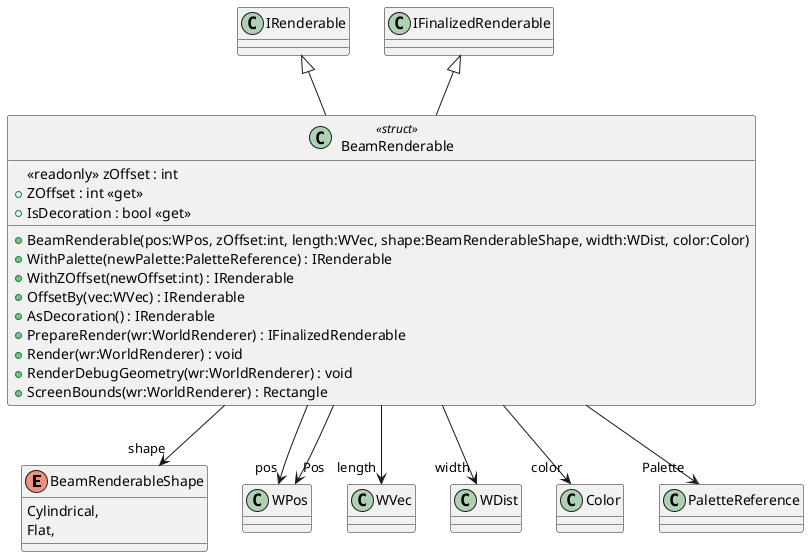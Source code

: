@startuml
enum BeamRenderableShape {
    Cylindrical,
    Flat,
}
class BeamRenderable <<struct>> {
    <<readonly>> zOffset : int
    + BeamRenderable(pos:WPos, zOffset:int, length:WVec, shape:BeamRenderableShape, width:WDist, color:Color)
    + ZOffset : int <<get>>
    + IsDecoration : bool <<get>>
    + WithPalette(newPalette:PaletteReference) : IRenderable
    + WithZOffset(newOffset:int) : IRenderable
    + OffsetBy(vec:WVec) : IRenderable
    + AsDecoration() : IRenderable
    + PrepareRender(wr:WorldRenderer) : IFinalizedRenderable
    + Render(wr:WorldRenderer) : void
    + RenderDebugGeometry(wr:WorldRenderer) : void
    + ScreenBounds(wr:WorldRenderer) : Rectangle
}
IRenderable <|-- BeamRenderable
IFinalizedRenderable <|-- BeamRenderable
BeamRenderable --> "pos" WPos
BeamRenderable --> "length" WVec
BeamRenderable --> "shape" BeamRenderableShape
BeamRenderable --> "width" WDist
BeamRenderable --> "color" Color
BeamRenderable --> "Pos" WPos
BeamRenderable --> "Palette" PaletteReference
@enduml
